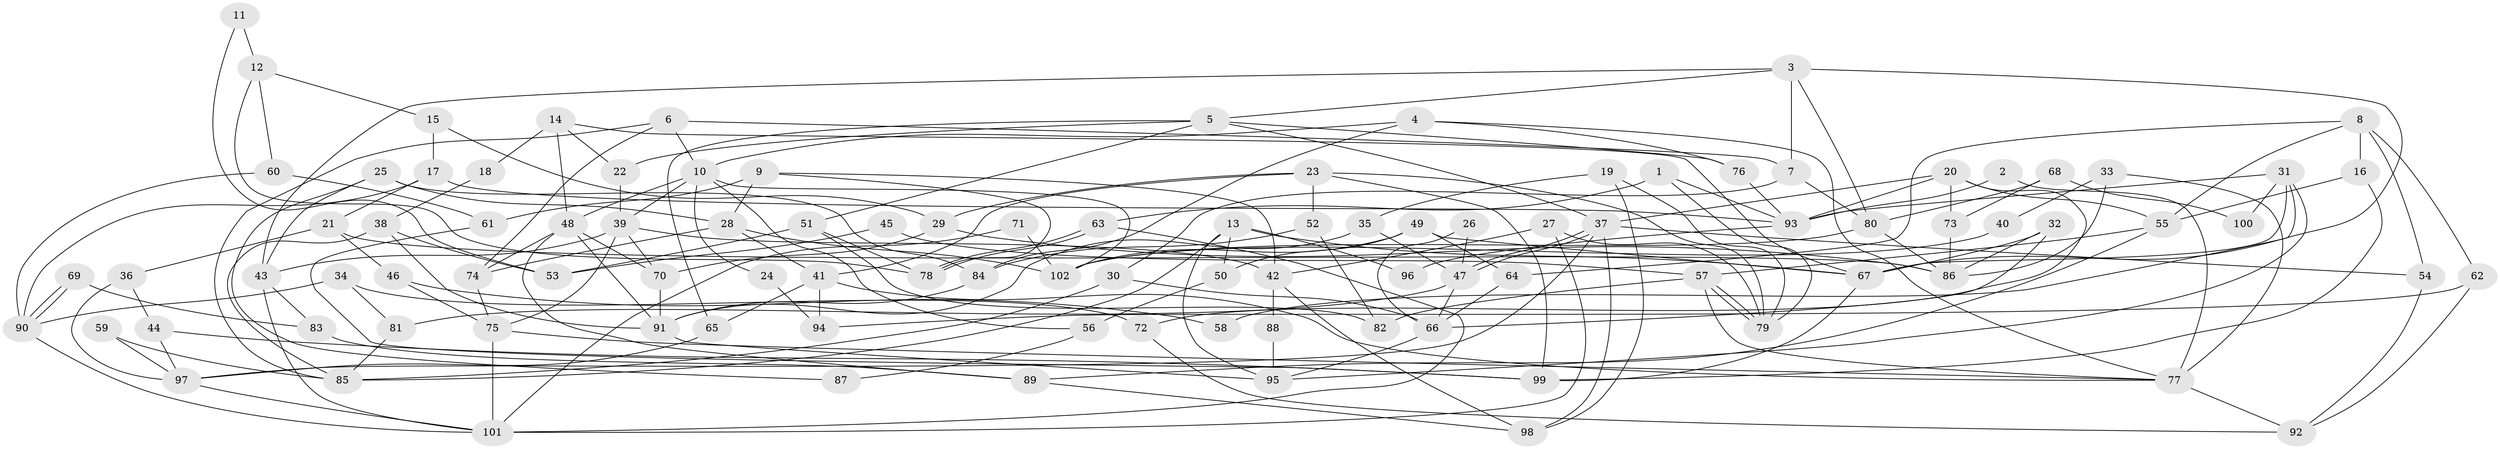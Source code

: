 // coarse degree distribution, {3: 0.203125, 2: 0.09375, 6: 0.109375, 5: 0.1875, 7: 0.15625, 8: 0.078125, 11: 0.015625, 4: 0.140625, 10: 0.015625}
// Generated by graph-tools (version 1.1) at 2025/41/03/06/25 10:41:54]
// undirected, 102 vertices, 204 edges
graph export_dot {
graph [start="1"]
  node [color=gray90,style=filled];
  1;
  2;
  3;
  4;
  5;
  6;
  7;
  8;
  9;
  10;
  11;
  12;
  13;
  14;
  15;
  16;
  17;
  18;
  19;
  20;
  21;
  22;
  23;
  24;
  25;
  26;
  27;
  28;
  29;
  30;
  31;
  32;
  33;
  34;
  35;
  36;
  37;
  38;
  39;
  40;
  41;
  42;
  43;
  44;
  45;
  46;
  47;
  48;
  49;
  50;
  51;
  52;
  53;
  54;
  55;
  56;
  57;
  58;
  59;
  60;
  61;
  62;
  63;
  64;
  65;
  66;
  67;
  68;
  69;
  70;
  71;
  72;
  73;
  74;
  75;
  76;
  77;
  78;
  79;
  80;
  81;
  82;
  83;
  84;
  85;
  86;
  87;
  88;
  89;
  90;
  91;
  92;
  93;
  94;
  95;
  96;
  97;
  98;
  99;
  100;
  101;
  102;
  1 -- 79;
  1 -- 63;
  1 -- 93;
  2 -- 93;
  2 -- 77;
  3 -- 43;
  3 -- 7;
  3 -- 5;
  3 -- 67;
  3 -- 80;
  4 -- 76;
  4 -- 10;
  4 -- 77;
  4 -- 84;
  5 -- 37;
  5 -- 22;
  5 -- 51;
  5 -- 65;
  5 -- 76;
  6 -- 74;
  6 -- 10;
  6 -- 7;
  6 -- 85;
  7 -- 80;
  7 -- 30;
  8 -- 16;
  8 -- 64;
  8 -- 54;
  8 -- 55;
  8 -- 62;
  9 -- 42;
  9 -- 78;
  9 -- 28;
  9 -- 61;
  10 -- 39;
  10 -- 102;
  10 -- 24;
  10 -- 48;
  10 -- 56;
  11 -- 12;
  11 -- 53;
  12 -- 15;
  12 -- 60;
  12 -- 78;
  13 -- 85;
  13 -- 67;
  13 -- 50;
  13 -- 95;
  13 -- 96;
  14 -- 22;
  14 -- 67;
  14 -- 18;
  14 -- 48;
  15 -- 29;
  15 -- 17;
  16 -- 55;
  16 -- 99;
  17 -- 90;
  17 -- 93;
  17 -- 21;
  18 -- 38;
  19 -- 98;
  19 -- 35;
  19 -- 79;
  20 -- 93;
  20 -- 37;
  20 -- 55;
  20 -- 72;
  20 -- 73;
  21 -- 86;
  21 -- 36;
  21 -- 46;
  22 -- 39;
  23 -- 79;
  23 -- 41;
  23 -- 29;
  23 -- 52;
  23 -- 99;
  24 -- 94;
  25 -- 84;
  25 -- 28;
  25 -- 43;
  25 -- 87;
  26 -- 47;
  26 -- 66;
  27 -- 101;
  27 -- 79;
  27 -- 42;
  28 -- 41;
  28 -- 74;
  28 -- 102;
  29 -- 70;
  29 -- 86;
  30 -- 85;
  30 -- 66;
  31 -- 95;
  31 -- 67;
  31 -- 58;
  31 -- 93;
  31 -- 100;
  32 -- 66;
  32 -- 67;
  32 -- 86;
  33 -- 86;
  33 -- 77;
  33 -- 40;
  34 -- 72;
  34 -- 90;
  34 -- 81;
  35 -- 47;
  35 -- 91;
  36 -- 97;
  36 -- 44;
  37 -- 47;
  37 -- 47;
  37 -- 98;
  37 -- 54;
  37 -- 97;
  38 -- 91;
  38 -- 85;
  38 -- 53;
  39 -- 75;
  39 -- 70;
  39 -- 42;
  39 -- 43;
  40 -- 102;
  41 -- 77;
  41 -- 65;
  41 -- 94;
  42 -- 88;
  42 -- 98;
  43 -- 83;
  43 -- 101;
  44 -- 97;
  44 -- 99;
  45 -- 53;
  45 -- 57;
  46 -- 75;
  46 -- 58;
  47 -- 66;
  47 -- 81;
  48 -- 70;
  48 -- 74;
  48 -- 89;
  48 -- 91;
  49 -- 102;
  49 -- 67;
  49 -- 50;
  49 -- 64;
  50 -- 56;
  51 -- 78;
  51 -- 53;
  51 -- 82;
  52 -- 82;
  52 -- 84;
  54 -- 92;
  55 -- 57;
  55 -- 89;
  56 -- 87;
  57 -- 79;
  57 -- 79;
  57 -- 77;
  57 -- 82;
  59 -- 85;
  59 -- 97;
  60 -- 61;
  60 -- 90;
  61 -- 99;
  62 -- 92;
  62 -- 94;
  63 -- 101;
  63 -- 78;
  63 -- 78;
  64 -- 66;
  65 -- 97;
  66 -- 95;
  67 -- 99;
  68 -- 80;
  68 -- 73;
  68 -- 100;
  69 -- 90;
  69 -- 90;
  69 -- 83;
  70 -- 91;
  71 -- 101;
  71 -- 102;
  72 -- 92;
  73 -- 86;
  74 -- 75;
  75 -- 77;
  75 -- 101;
  76 -- 93;
  77 -- 92;
  80 -- 86;
  80 -- 102;
  81 -- 85;
  83 -- 89;
  84 -- 91;
  88 -- 95;
  89 -- 98;
  90 -- 101;
  91 -- 95;
  93 -- 96;
  97 -- 101;
}
